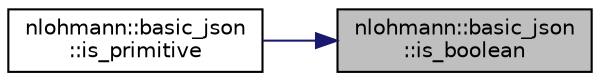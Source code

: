 digraph "nlohmann::basic_json::is_boolean"
{
 // LATEX_PDF_SIZE
  edge [fontname="Helvetica",fontsize="10",labelfontname="Helvetica",labelfontsize="10"];
  node [fontname="Helvetica",fontsize="10",shape=record];
  rankdir="RL";
  Node245 [label="nlohmann::basic_json\l::is_boolean",height=0.2,width=0.4,color="black", fillcolor="grey75", style="filled", fontcolor="black",tooltip="return whether value is a boolean"];
  Node245 -> Node246 [dir="back",color="midnightblue",fontsize="10",style="solid"];
  Node246 [label="nlohmann::basic_json\l::is_primitive",height=0.2,width=0.4,color="black", fillcolor="white", style="filled",URL="$classnlohmann_1_1basic__json.html#a6362b88718eb5c6d4fed6a61eed44b95",tooltip="return whether type is primitive"];
}
